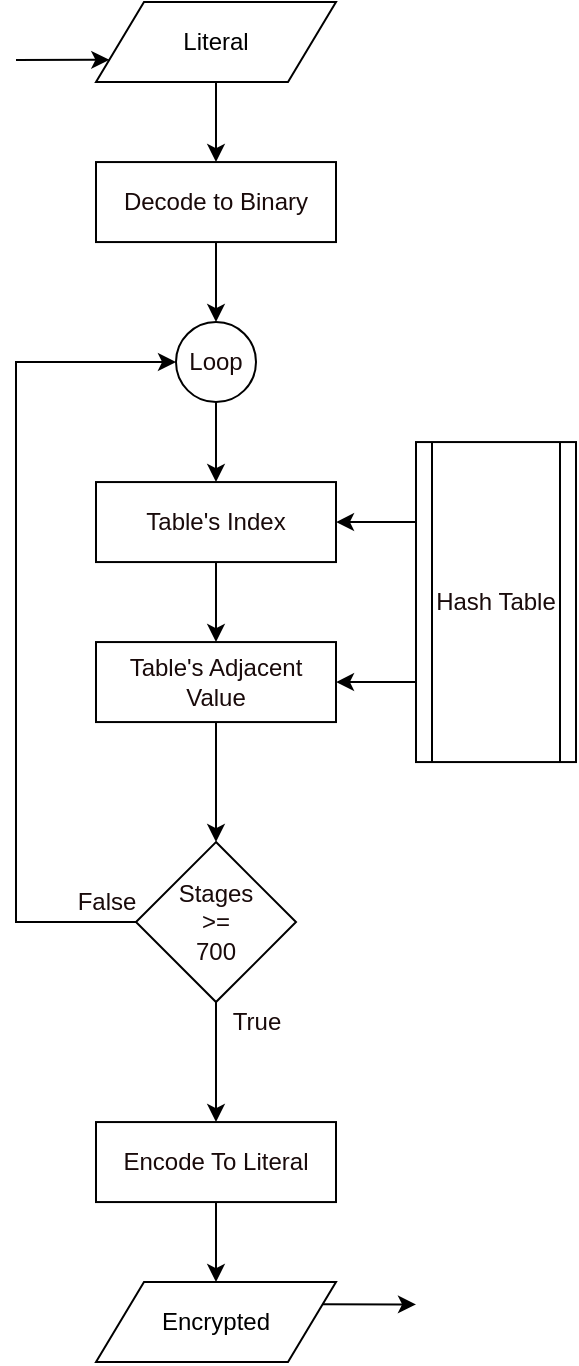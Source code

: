 <mxfile version="12.1.3" type="device" pages="1"><diagram id="bKuzBgcZHjVOrn-lAeOH" name="Page-1"><mxGraphModel dx="2347" dy="1277" grid="1" gridSize="10" guides="1" tooltips="1" connect="1" arrows="1" fold="1" page="1" pageScale="1" pageWidth="827" pageHeight="1169" math="0" shadow="0"><root><mxCell id="0"/><mxCell id="1" parent="0"/><mxCell id="PKCInRgwYFT0KkqvEjaU-34" style="edgeStyle=none;rounded=0;orthogonalLoop=1;jettySize=auto;html=1;exitX=0.5;exitY=1;exitDx=0;exitDy=0;entryX=0.5;entryY=0;entryDx=0;entryDy=0;fontColor=#190A0A;" edge="1" parent="1" source="PKCInRgwYFT0KkqvEjaU-5" target="PKCInRgwYFT0KkqvEjaU-33"><mxGeometry relative="1" as="geometry"/></mxCell><mxCell id="PKCInRgwYFT0KkqvEjaU-5" value="Literal" style="shape=parallelogram;perimeter=parallelogramPerimeter;whiteSpace=wrap;html=1;" vertex="1" parent="1"><mxGeometry x="320" y="240.029" width="120" height="40" as="geometry"/></mxCell><mxCell id="PKCInRgwYFT0KkqvEjaU-6" value="" style="endArrow=classic;html=1;entryX=0;entryY=0.75;entryDx=0;entryDy=0;" edge="1" parent="1" target="PKCInRgwYFT0KkqvEjaU-5"><mxGeometry width="50" height="50" relative="1" as="geometry"><mxPoint x="280" y="269.029" as="sourcePoint"/><mxPoint x="320" y="280.029" as="targetPoint"/></mxGeometry></mxCell><mxCell id="PKCInRgwYFT0KkqvEjaU-24" style="edgeStyle=orthogonalEdgeStyle;rounded=0;orthogonalLoop=1;jettySize=auto;html=1;exitX=0.5;exitY=1;exitDx=0;exitDy=0;entryX=0.5;entryY=0;entryDx=0;entryDy=0;fontColor=#190A0A;" edge="1" parent="1" source="PKCInRgwYFT0KkqvEjaU-15" target="PKCInRgwYFT0KkqvEjaU-23"><mxGeometry relative="1" as="geometry"/></mxCell><mxCell id="PKCInRgwYFT0KkqvEjaU-15" value="Table's Adjacent Value" style="rounded=0;whiteSpace=wrap;html=1;fontColor=#190A0A;" vertex="1" parent="1"><mxGeometry x="320" y="560.029" width="120" height="40" as="geometry"/></mxCell><mxCell id="PKCInRgwYFT0KkqvEjaU-21" style="edgeStyle=orthogonalEdgeStyle;rounded=0;orthogonalLoop=1;jettySize=auto;html=1;exitX=0.5;exitY=1;exitDx=0;exitDy=0;entryX=0.5;entryY=0;entryDx=0;entryDy=0;fontColor=#190A0A;" edge="1" parent="1" source="PKCInRgwYFT0KkqvEjaU-16" target="PKCInRgwYFT0KkqvEjaU-19"><mxGeometry relative="1" as="geometry"/></mxCell><mxCell id="PKCInRgwYFT0KkqvEjaU-16" value="Loop" style="ellipse;whiteSpace=wrap;html=1;aspect=fixed;fontColor=#190A0A;" vertex="1" parent="1"><mxGeometry x="360" y="400.029" width="40" height="40" as="geometry"/></mxCell><mxCell id="PKCInRgwYFT0KkqvEjaU-22" style="edgeStyle=orthogonalEdgeStyle;rounded=0;orthogonalLoop=1;jettySize=auto;html=1;exitX=0.5;exitY=1;exitDx=0;exitDy=0;entryX=0.5;entryY=0;entryDx=0;entryDy=0;fontColor=#190A0A;" edge="1" parent="1" source="PKCInRgwYFT0KkqvEjaU-19" target="PKCInRgwYFT0KkqvEjaU-15"><mxGeometry relative="1" as="geometry"/></mxCell><mxCell id="PKCInRgwYFT0KkqvEjaU-19" value="Table's Index" style="rounded=0;whiteSpace=wrap;html=1;fontColor=#190A0A;" vertex="1" parent="1"><mxGeometry x="320" y="480.029" width="120" height="40" as="geometry"/></mxCell><mxCell id="PKCInRgwYFT0KkqvEjaU-36" style="edgeStyle=none;rounded=0;orthogonalLoop=1;jettySize=auto;html=1;exitX=0.5;exitY=1;exitDx=0;exitDy=0;entryX=0.5;entryY=0;entryDx=0;entryDy=0;fontColor=#190A0A;" edge="1" parent="1" source="PKCInRgwYFT0KkqvEjaU-23" target="PKCInRgwYFT0KkqvEjaU-27"><mxGeometry relative="1" as="geometry"/></mxCell><mxCell id="PKCInRgwYFT0KkqvEjaU-48" style="edgeStyle=orthogonalEdgeStyle;rounded=0;orthogonalLoop=1;jettySize=auto;html=1;exitX=0;exitY=0.5;exitDx=0;exitDy=0;entryX=0;entryY=0.5;entryDx=0;entryDy=0;fontColor=#190A0A;" edge="1" parent="1" source="PKCInRgwYFT0KkqvEjaU-23" target="PKCInRgwYFT0KkqvEjaU-16"><mxGeometry relative="1" as="geometry"><Array as="points"><mxPoint x="280" y="700.029"/><mxPoint x="280" y="420.029"/></Array></mxGeometry></mxCell><mxCell id="PKCInRgwYFT0KkqvEjaU-23" value="&lt;div&gt;Stages&lt;/div&gt;&lt;div&gt;&amp;gt;=&lt;/div&gt;&lt;div&gt;700&lt;br&gt;&lt;/div&gt;" style="rhombus;whiteSpace=wrap;html=1;fontColor=#190A0A;" vertex="1" parent="1"><mxGeometry x="340" y="660.029" width="80" height="80" as="geometry"/></mxCell><mxCell id="PKCInRgwYFT0KkqvEjaU-26" value="False" style="text;html=1;resizable=0;points=[];autosize=1;align=center;verticalAlign=top;spacingTop=-4;fontColor=#190A0A;" vertex="1" parent="1"><mxGeometry x="300" y="680.029" width="50" height="20" as="geometry"/></mxCell><mxCell id="PKCInRgwYFT0KkqvEjaU-38" style="edgeStyle=none;rounded=0;orthogonalLoop=1;jettySize=auto;html=1;exitX=0.5;exitY=1;exitDx=0;exitDy=0;entryX=0.5;entryY=0;entryDx=0;entryDy=0;fontColor=#190A0A;" edge="1" parent="1" source="PKCInRgwYFT0KkqvEjaU-27" target="PKCInRgwYFT0KkqvEjaU-37"><mxGeometry relative="1" as="geometry"/></mxCell><mxCell id="PKCInRgwYFT0KkqvEjaU-27" value="Encode To Literal" style="rounded=0;whiteSpace=wrap;html=1;fontColor=#190A0A;align=center;" vertex="1" parent="1"><mxGeometry x="320" y="800.029" width="120" height="40" as="geometry"/></mxCell><mxCell id="PKCInRgwYFT0KkqvEjaU-35" style="edgeStyle=none;rounded=0;orthogonalLoop=1;jettySize=auto;html=1;exitX=0.5;exitY=1;exitDx=0;exitDy=0;entryX=0.5;entryY=0;entryDx=0;entryDy=0;fontColor=#190A0A;" edge="1" parent="1" source="PKCInRgwYFT0KkqvEjaU-33" target="PKCInRgwYFT0KkqvEjaU-16"><mxGeometry relative="1" as="geometry"/></mxCell><mxCell id="PKCInRgwYFT0KkqvEjaU-33" value="Decode to Binary" style="rounded=0;whiteSpace=wrap;html=1;fontColor=#190A0A;align=center;" vertex="1" parent="1"><mxGeometry x="320" y="320.029" width="120" height="40" as="geometry"/></mxCell><mxCell id="PKCInRgwYFT0KkqvEjaU-41" style="edgeStyle=none;rounded=0;orthogonalLoop=1;jettySize=auto;html=1;exitX=1;exitY=0.25;exitDx=0;exitDy=0;fontColor=#190A0A;" edge="1" parent="1" source="PKCInRgwYFT0KkqvEjaU-37"><mxGeometry relative="1" as="geometry"><mxPoint x="480" y="891.196" as="targetPoint"/></mxGeometry></mxCell><mxCell id="PKCInRgwYFT0KkqvEjaU-37" value="Encrypted" style="shape=parallelogram;perimeter=parallelogramPerimeter;whiteSpace=wrap;html=1;" vertex="1" parent="1"><mxGeometry x="320" y="880.029" width="120" height="40" as="geometry"/></mxCell><mxCell id="PKCInRgwYFT0KkqvEjaU-43" value="True" style="text;html=1;resizable=0;points=[];autosize=1;align=center;verticalAlign=top;spacingTop=-4;fontColor=#190A0A;" vertex="1" parent="1"><mxGeometry x="380" y="740.029" width="40" height="20" as="geometry"/></mxCell><mxCell id="PKCInRgwYFT0KkqvEjaU-46" style="edgeStyle=orthogonalEdgeStyle;rounded=0;orthogonalLoop=1;jettySize=auto;html=1;exitX=0;exitY=0.25;exitDx=0;exitDy=0;entryX=1;entryY=0.5;entryDx=0;entryDy=0;fontColor=#190A0A;" edge="1" parent="1" source="PKCInRgwYFT0KkqvEjaU-45" target="PKCInRgwYFT0KkqvEjaU-19"><mxGeometry relative="1" as="geometry"/></mxCell><mxCell id="PKCInRgwYFT0KkqvEjaU-47" style="edgeStyle=orthogonalEdgeStyle;rounded=0;orthogonalLoop=1;jettySize=auto;html=1;exitX=0;exitY=0.75;exitDx=0;exitDy=0;entryX=1;entryY=0.5;entryDx=0;entryDy=0;fontColor=#190A0A;" edge="1" parent="1" source="PKCInRgwYFT0KkqvEjaU-45" target="PKCInRgwYFT0KkqvEjaU-15"><mxGeometry relative="1" as="geometry"/></mxCell><mxCell id="PKCInRgwYFT0KkqvEjaU-45" value="Hash Table" style="shape=process;whiteSpace=wrap;html=1;backgroundOutline=1;fontColor=#190A0A;align=center;" vertex="1" parent="1"><mxGeometry x="480" y="460.029" width="80" height="160" as="geometry"/></mxCell></root></mxGraphModel></diagram></mxfile>